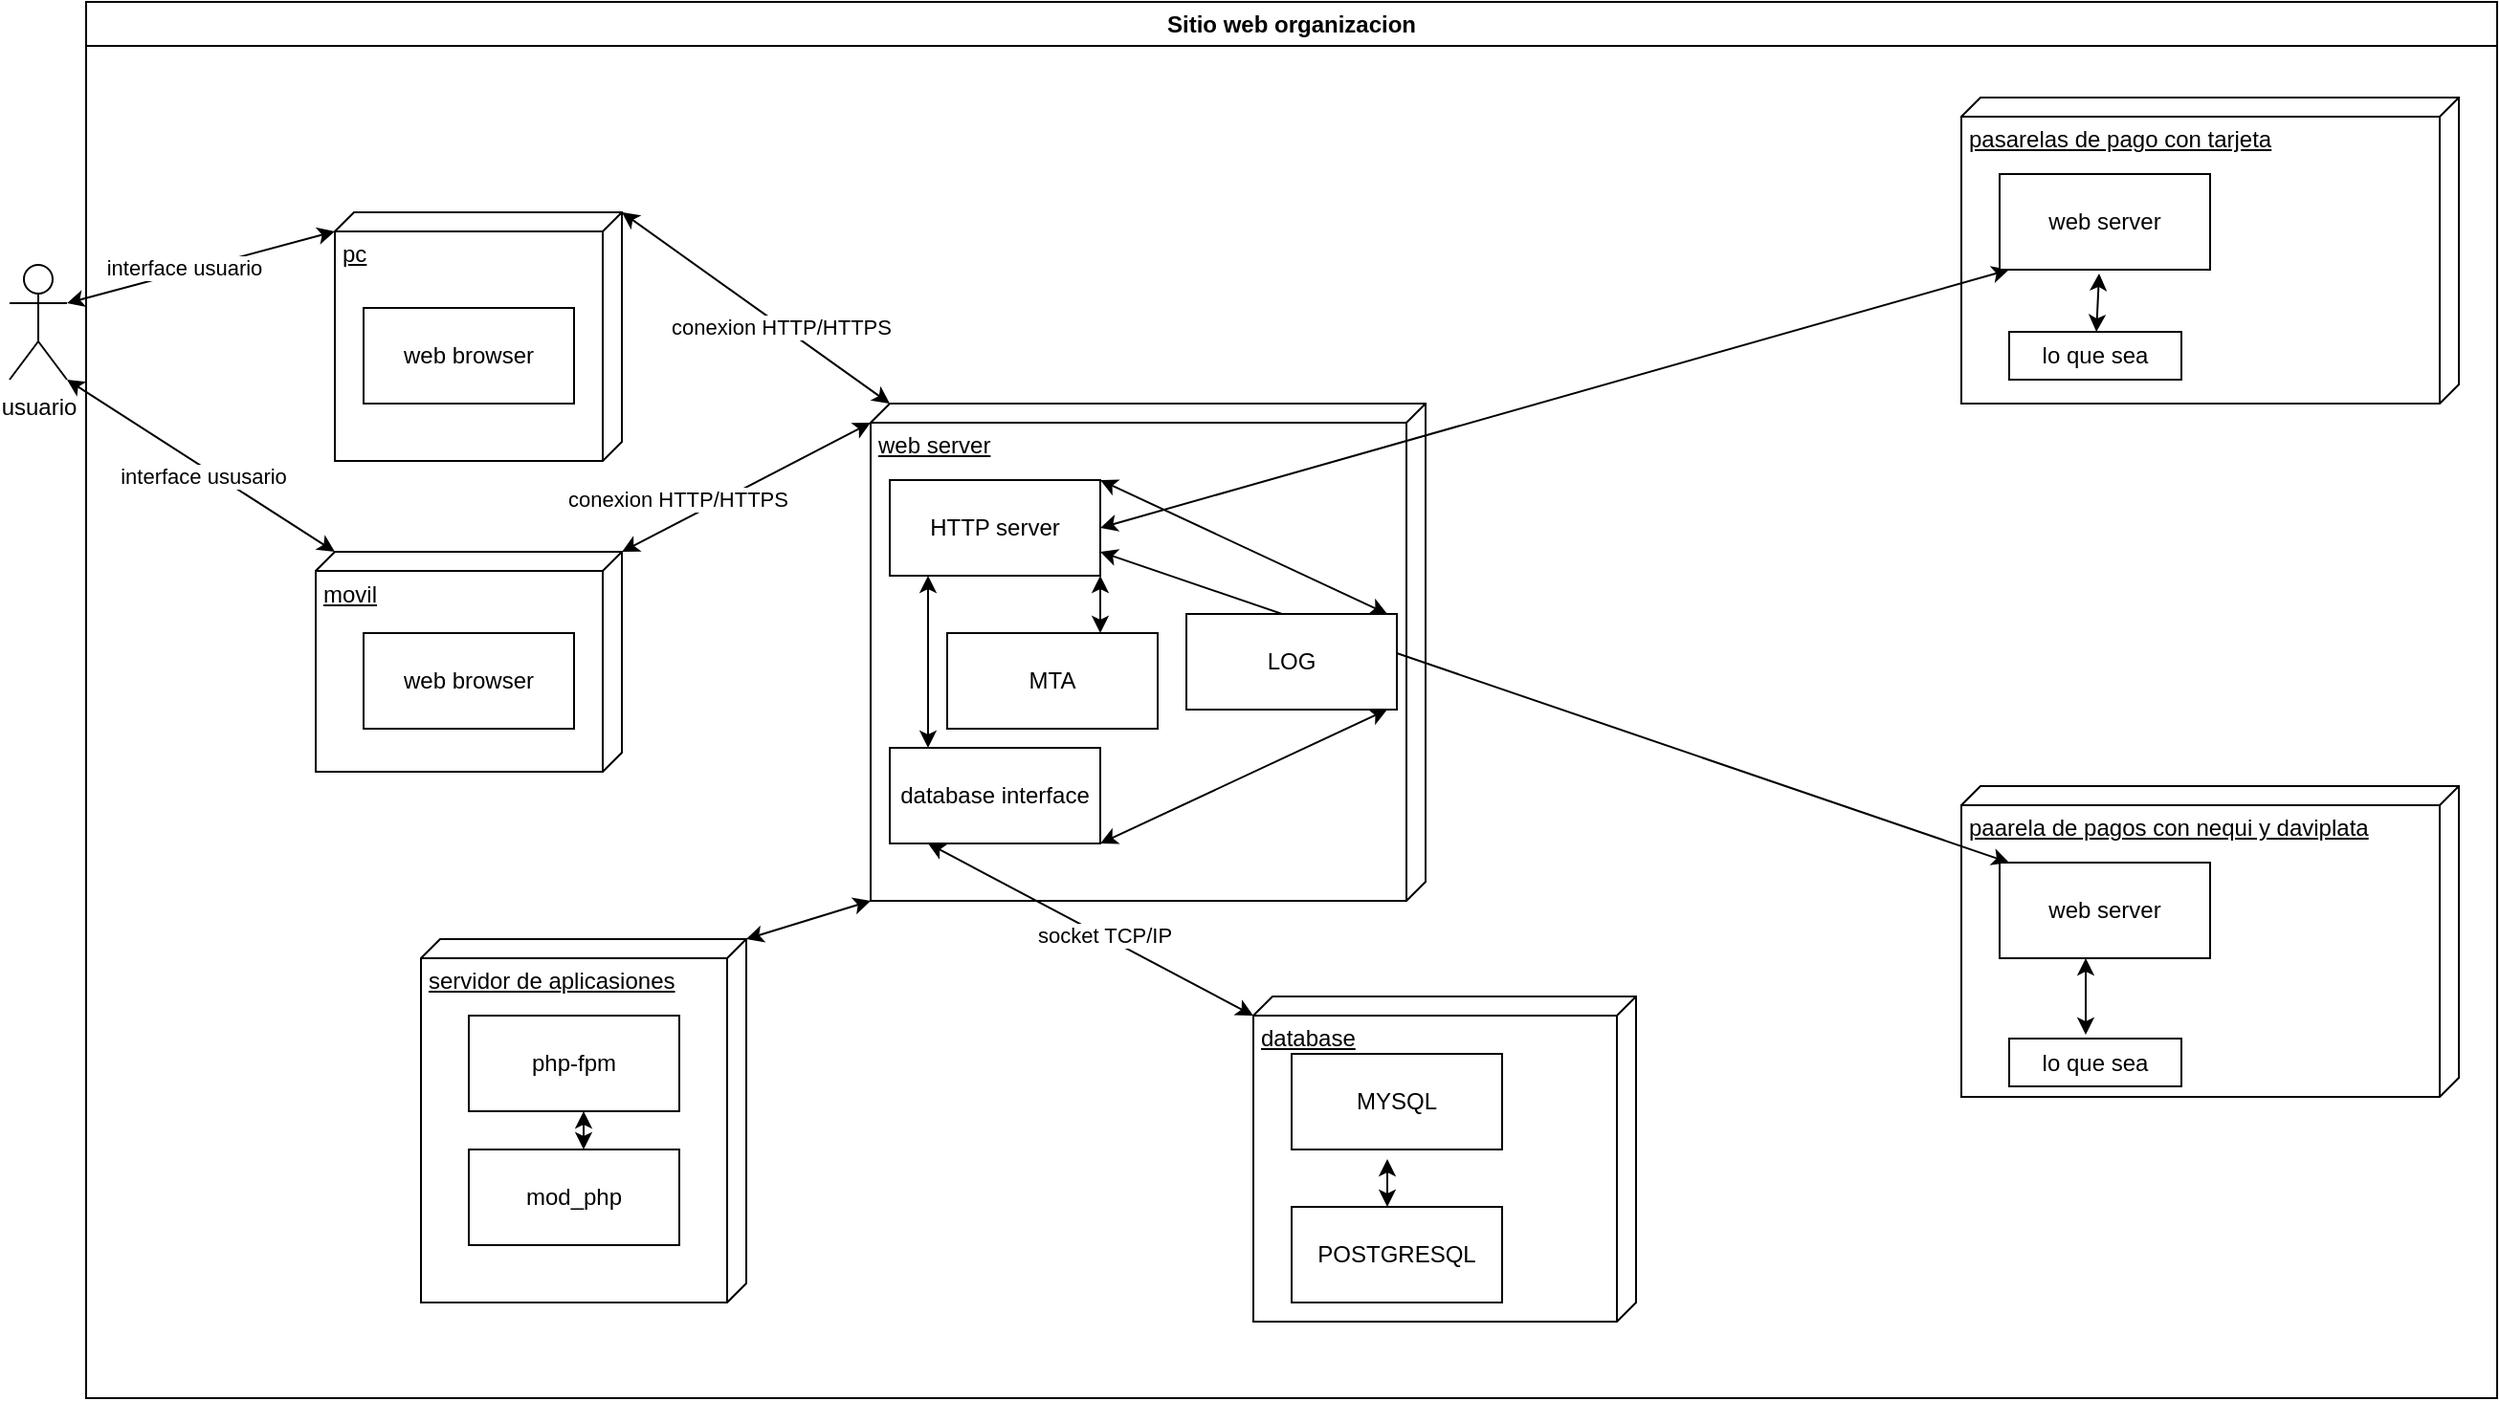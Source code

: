 <mxfile version="21.5.1" type="device">
  <diagram name="Página-1" id="wrU_UGe0JrBUqQ07glAL">
    <mxGraphModel dx="2713" dy="870" grid="1" gridSize="10" guides="1" tooltips="1" connect="1" arrows="1" fold="1" page="1" pageScale="1" pageWidth="827" pageHeight="1169" math="0" shadow="0">
      <root>
        <mxCell id="0" />
        <mxCell id="1" parent="0" />
        <mxCell id="xmXilH9d-zfMQuUzyqhX-10" value="pc" style="verticalAlign=top;align=left;spacingTop=8;spacingLeft=2;spacingRight=12;shape=cube;size=10;direction=south;fontStyle=4;html=1;whiteSpace=wrap;" parent="1" vertex="1">
          <mxGeometry x="150" y="140" width="150" height="130" as="geometry" />
        </mxCell>
        <mxCell id="xmXilH9d-zfMQuUzyqhX-11" value="web server" style="verticalAlign=top;align=left;spacingTop=8;spacingLeft=2;spacingRight=12;shape=cube;size=10;direction=south;fontStyle=4;html=1;whiteSpace=wrap;" parent="1" vertex="1">
          <mxGeometry x="430" y="240" width="290" height="260" as="geometry" />
        </mxCell>
        <mxCell id="_Qg0v8CMpAfSqBs8lRMV-15" value="servidor de aplicasiones" style="verticalAlign=top;align=left;spacingTop=8;spacingLeft=2;spacingRight=12;shape=cube;size=10;direction=south;fontStyle=4;html=1;whiteSpace=wrap;" parent="1" vertex="1">
          <mxGeometry x="195" y="520" width="170" height="190" as="geometry" />
        </mxCell>
        <mxCell id="Qi6ba56DDtfC9eTwtaZ_-1" value="usuario" style="shape=umlActor;verticalLabelPosition=bottom;verticalAlign=top;html=1;outlineConnect=0;" parent="1" vertex="1">
          <mxGeometry x="-20" y="167.5" width="30" height="60" as="geometry" />
        </mxCell>
        <mxCell id="Qi6ba56DDtfC9eTwtaZ_-9" value="" style="endArrow=classic;startArrow=classic;html=1;rounded=0;exitX=0;exitY=0;exitDx=0;exitDy=0;exitPerimeter=0;entryX=0;entryY=0;entryDx=0;entryDy=280;entryPerimeter=0;" parent="1" source="xmXilH9d-zfMQuUzyqhX-10" target="xmXilH9d-zfMQuUzyqhX-11" edge="1">
          <mxGeometry width="50" height="50" relative="1" as="geometry">
            <mxPoint x="670" y="260" as="sourcePoint" />
            <mxPoint x="720" y="210" as="targetPoint" />
          </mxGeometry>
        </mxCell>
        <mxCell id="Qi6ba56DDtfC9eTwtaZ_-10" value="conexion HTTP/HTTPS" style="edgeLabel;html=1;align=center;verticalAlign=middle;resizable=0;points=[];" parent="Qi6ba56DDtfC9eTwtaZ_-9" vertex="1" connectable="0">
          <mxGeometry x="0.186" relative="1" as="geometry">
            <mxPoint as="offset" />
          </mxGeometry>
        </mxCell>
        <mxCell id="Qi6ba56DDtfC9eTwtaZ_-13" value="" style="endArrow=classic;startArrow=classic;html=1;rounded=0;exitX=1;exitY=0;exitDx=0;exitDy=0;entryX=1;entryY=0;entryDx=0;entryDy=0;" parent="1" edge="1">
          <mxGeometry width="50" height="50" relative="1" as="geometry">
            <mxPoint x="550" y="280" as="sourcePoint" />
            <mxPoint x="700" y="350" as="targetPoint" />
          </mxGeometry>
        </mxCell>
        <mxCell id="Qi6ba56DDtfC9eTwtaZ_-14" value="" style="endArrow=classic;startArrow=classic;html=1;rounded=0;exitX=1;exitY=1;exitDx=0;exitDy=0;entryX=1;entryY=1;entryDx=0;entryDy=0;" parent="1" edge="1">
          <mxGeometry width="50" height="50" relative="1" as="geometry">
            <mxPoint x="550" y="470" as="sourcePoint" />
            <mxPoint x="700" y="400" as="targetPoint" />
          </mxGeometry>
        </mxCell>
        <mxCell id="Qi6ba56DDtfC9eTwtaZ_-15" value="" style="endArrow=classic;startArrow=classic;html=1;rounded=0;exitX=0;exitY=0;exitDx=10;exitDy=0;exitPerimeter=0;entryX=0;entryY=1;entryDx=10;entryDy=0;entryPerimeter=0;" parent="1" edge="1">
          <mxGeometry width="50" height="50" relative="1" as="geometry">
            <mxPoint x="460" y="420" as="sourcePoint" />
            <mxPoint x="460" y="330" as="targetPoint" />
          </mxGeometry>
        </mxCell>
        <mxCell id="Qi6ba56DDtfC9eTwtaZ_-16" value="movil" style="verticalAlign=top;align=left;spacingTop=8;spacingLeft=2;spacingRight=12;shape=cube;size=10;direction=south;fontStyle=4;html=1;whiteSpace=wrap;" parent="1" vertex="1">
          <mxGeometry x="140" y="317.5" width="160" height="115" as="geometry" />
        </mxCell>
        <mxCell id="Qi6ba56DDtfC9eTwtaZ_-17" value="" style="endArrow=classic;startArrow=classic;html=1;rounded=0;exitX=1;exitY=0.333;exitDx=0;exitDy=0;exitPerimeter=0;entryX=0;entryY=0;entryDx=10;entryDy=150;entryPerimeter=0;" parent="1" source="Qi6ba56DDtfC9eTwtaZ_-1" target="xmXilH9d-zfMQuUzyqhX-10" edge="1">
          <mxGeometry width="50" height="50" relative="1" as="geometry">
            <mxPoint x="670" y="360" as="sourcePoint" />
            <mxPoint x="720" y="310" as="targetPoint" />
          </mxGeometry>
        </mxCell>
        <mxCell id="Qi6ba56DDtfC9eTwtaZ_-18" value="interface usuario" style="edgeLabel;html=1;align=center;verticalAlign=middle;resizable=0;points=[];" parent="Qi6ba56DDtfC9eTwtaZ_-17" vertex="1" connectable="0">
          <mxGeometry x="-0.222" y="-1" relative="1" as="geometry">
            <mxPoint x="6" y="-5" as="offset" />
          </mxGeometry>
        </mxCell>
        <mxCell id="Qi6ba56DDtfC9eTwtaZ_-19" value="" style="endArrow=classic;startArrow=classic;html=1;rounded=0;exitX=0;exitY=0;exitDx=0;exitDy=150;exitPerimeter=0;entryX=1;entryY=1;entryDx=0;entryDy=0;entryPerimeter=0;" parent="1" source="Qi6ba56DDtfC9eTwtaZ_-16" target="Qi6ba56DDtfC9eTwtaZ_-1" edge="1">
          <mxGeometry width="50" height="50" relative="1" as="geometry">
            <mxPoint x="670" y="360" as="sourcePoint" />
            <mxPoint x="720" y="310" as="targetPoint" />
          </mxGeometry>
        </mxCell>
        <mxCell id="Qi6ba56DDtfC9eTwtaZ_-30" value="interface ususario" style="edgeLabel;html=1;align=center;verticalAlign=middle;resizable=0;points=[];" parent="Qi6ba56DDtfC9eTwtaZ_-19" vertex="1" connectable="0">
          <mxGeometry x="0.271" relative="1" as="geometry">
            <mxPoint x="20" y="18" as="offset" />
          </mxGeometry>
        </mxCell>
        <mxCell id="Qi6ba56DDtfC9eTwtaZ_-21" value="" style="endArrow=classic;startArrow=classic;html=1;rounded=0;exitX=0;exitY=0;exitDx=0;exitDy=0;exitPerimeter=0;entryX=0;entryY=0;entryDx=10;entryDy=290;entryPerimeter=0;" parent="1" source="Qi6ba56DDtfC9eTwtaZ_-16" target="xmXilH9d-zfMQuUzyqhX-11" edge="1">
          <mxGeometry width="50" height="50" relative="1" as="geometry">
            <mxPoint x="670" y="360" as="sourcePoint" />
            <mxPoint x="720" y="310" as="targetPoint" />
          </mxGeometry>
        </mxCell>
        <mxCell id="Qi6ba56DDtfC9eTwtaZ_-22" value="conexion HTTP/HTTPS" style="edgeLabel;html=1;align=center;verticalAlign=middle;resizable=0;points=[];" parent="Qi6ba56DDtfC9eTwtaZ_-21" vertex="1" connectable="0">
          <mxGeometry x="0.237" y="3" relative="1" as="geometry">
            <mxPoint x="-50" y="17" as="offset" />
          </mxGeometry>
        </mxCell>
        <mxCell id="Qi6ba56DDtfC9eTwtaZ_-23" value="Module" style="shape=module;align=left;spacingLeft=20;align=center;verticalAlign=top;whiteSpace=wrap;html=1;" parent="1" vertex="1">
          <mxGeometry x="730" y="620" width="100" height="50" as="geometry" />
        </mxCell>
        <mxCell id="Qi6ba56DDtfC9eTwtaZ_-24" value="database" style="verticalAlign=top;align=left;spacingTop=8;spacingLeft=2;spacingRight=12;shape=cube;size=10;direction=south;fontStyle=4;html=1;whiteSpace=wrap;" parent="1" vertex="1">
          <mxGeometry x="630" y="550" width="200" height="170" as="geometry" />
        </mxCell>
        <mxCell id="Qi6ba56DDtfC9eTwtaZ_-29" value="" style="endArrow=classic;startArrow=classic;html=1;rounded=0;exitX=0;exitY=0;exitDx=10;exitDy=200;entryX=0;entryY=1;entryDx=10;entryDy=0;entryPerimeter=0;exitPerimeter=0;" parent="1" source="Qi6ba56DDtfC9eTwtaZ_-24" edge="1">
          <mxGeometry width="50" height="50" relative="1" as="geometry">
            <mxPoint x="670" y="360" as="sourcePoint" />
            <mxPoint x="460" y="470" as="targetPoint" />
          </mxGeometry>
        </mxCell>
        <mxCell id="Qi6ba56DDtfC9eTwtaZ_-47" value="socket TCP/IP" style="edgeLabel;html=1;align=center;verticalAlign=middle;resizable=0;points=[];" parent="Qi6ba56DDtfC9eTwtaZ_-29" vertex="1" connectable="0">
          <mxGeometry x="-0.077" y="-1" relative="1" as="geometry">
            <mxPoint as="offset" />
          </mxGeometry>
        </mxCell>
        <mxCell id="Qi6ba56DDtfC9eTwtaZ_-31" value="" style="endArrow=classic;startArrow=classic;html=1;rounded=0;exitX=0.5;exitY=0;exitDx=0;exitDy=0;entryX=0.5;entryY=1;entryDx=0;entryDy=0;" parent="1" edge="1">
          <mxGeometry width="50" height="50" relative="1" as="geometry">
            <mxPoint x="700" y="660" as="sourcePoint" />
            <mxPoint x="700" y="635" as="targetPoint" />
          </mxGeometry>
        </mxCell>
        <mxCell id="Qi6ba56DDtfC9eTwtaZ_-32" value="" style="endArrow=classic;startArrow=classic;html=1;rounded=0;exitX=0.5;exitY=0;exitDx=0;exitDy=0;entryX=0.5;entryY=1;entryDx=0;entryDy=0;" parent="1" edge="1">
          <mxGeometry width="50" height="50" relative="1" as="geometry">
            <mxPoint x="280" y="630" as="sourcePoint" />
            <mxPoint x="280" y="610" as="targetPoint" />
          </mxGeometry>
        </mxCell>
        <mxCell id="Qi6ba56DDtfC9eTwtaZ_-33" value="pasarelas de pago con tarjeta" style="verticalAlign=top;align=left;spacingTop=8;spacingLeft=2;spacingRight=12;shape=cube;size=10;direction=south;fontStyle=4;html=1;whiteSpace=wrap;" parent="1" vertex="1">
          <mxGeometry x="1000" y="80" width="260" height="160" as="geometry" />
        </mxCell>
        <mxCell id="Qi6ba56DDtfC9eTwtaZ_-34" value="paarela de pagos con nequi y daviplata" style="verticalAlign=top;align=left;spacingTop=8;spacingLeft=2;spacingRight=12;shape=cube;size=10;direction=south;fontStyle=4;html=1;whiteSpace=wrap;" parent="1" vertex="1">
          <mxGeometry x="1000" y="440" width="260" height="162.5" as="geometry" />
        </mxCell>
        <mxCell id="Qi6ba56DDtfC9eTwtaZ_-37" value="lo que sea" style="rounded=0;whiteSpace=wrap;html=1;" parent="1" vertex="1">
          <mxGeometry x="1025" y="572" width="90" height="25" as="geometry" />
        </mxCell>
        <mxCell id="Qi6ba56DDtfC9eTwtaZ_-38" value="lo que sea" style="rounded=0;whiteSpace=wrap;html=1;" parent="1" vertex="1">
          <mxGeometry x="1025" y="202.5" width="90" height="25" as="geometry" />
        </mxCell>
        <mxCell id="Qi6ba56DDtfC9eTwtaZ_-40" value="" style="endArrow=classic;startArrow=classic;html=1;rounded=0;exitX=1;exitY=1;exitDx=0;exitDy=0;entryX=0.7;entryY=0;entryDx=0;entryDy=0;entryPerimeter=0;" parent="1" edge="1">
          <mxGeometry width="50" height="50" relative="1" as="geometry">
            <mxPoint x="550" y="330" as="sourcePoint" />
            <mxPoint x="550" y="360" as="targetPoint" />
          </mxGeometry>
        </mxCell>
        <mxCell id="Qi6ba56DDtfC9eTwtaZ_-42" value="" style="endArrow=classic;startArrow=classic;html=1;rounded=0;entryX=0;entryY=0;entryDx=10;entryDy=0;entryPerimeter=0;exitX=1;exitY=0.75;exitDx=0;exitDy=0;" parent="1" edge="1">
          <mxGeometry width="50" height="50" relative="1" as="geometry">
            <mxPoint x="550" y="317.5" as="sourcePoint" />
            <mxPoint x="1025" y="480" as="targetPoint" />
          </mxGeometry>
        </mxCell>
        <mxCell id="Qi6ba56DDtfC9eTwtaZ_-43" value="" style="endArrow=classic;startArrow=classic;html=1;rounded=0;entryX=0;entryY=1;entryDx=10;entryDy=0;entryPerimeter=0;exitX=1;exitY=0.5;exitDx=0;exitDy=0;" parent="1" edge="1">
          <mxGeometry width="50" height="50" relative="1" as="geometry">
            <mxPoint x="550" y="305" as="sourcePoint" />
            <mxPoint x="1025" y="170" as="targetPoint" />
          </mxGeometry>
        </mxCell>
        <mxCell id="Qi6ba56DDtfC9eTwtaZ_-44" value="" style="endArrow=classic;startArrow=classic;html=1;rounded=0;entryX=0.57;entryY=1.04;entryDx=0;entryDy=0;entryPerimeter=0;" parent="1" source="Qi6ba56DDtfC9eTwtaZ_-38" edge="1">
          <mxGeometry width="50" height="50" relative="1" as="geometry">
            <mxPoint x="670" y="360" as="sourcePoint" />
            <mxPoint x="1072" y="172" as="targetPoint" />
          </mxGeometry>
        </mxCell>
        <mxCell id="Qi6ba56DDtfC9eTwtaZ_-46" value="" style="endArrow=classic;startArrow=classic;html=1;rounded=0;entryX=0.5;entryY=1;entryDx=0;entryDy=0;" parent="1" edge="1">
          <mxGeometry width="50" height="50" relative="1" as="geometry">
            <mxPoint x="1065" y="570" as="sourcePoint" />
            <mxPoint x="1065" y="530" as="targetPoint" />
          </mxGeometry>
        </mxCell>
        <mxCell id="Qi6ba56DDtfC9eTwtaZ_-48" value="" style="endArrow=classic;startArrow=classic;html=1;rounded=0;exitX=0;exitY=0;exitDx=0;exitDy=0;exitPerimeter=0;entryX=1;entryY=1;entryDx=0;entryDy=0;entryPerimeter=0;" parent="1" source="_Qg0v8CMpAfSqBs8lRMV-15" target="xmXilH9d-zfMQuUzyqhX-11" edge="1">
          <mxGeometry width="50" height="50" relative="1" as="geometry">
            <mxPoint x="670" y="460" as="sourcePoint" />
            <mxPoint x="720" y="410" as="targetPoint" />
          </mxGeometry>
        </mxCell>
        <mxCell id="BanCD-sopF2t3vnuvSNI-2" value="Sitio web organizacion" style="swimlane;whiteSpace=wrap;html=1;startSize=23;" vertex="1" parent="1">
          <mxGeometry x="20" y="30" width="1260" height="730" as="geometry" />
        </mxCell>
        <mxCell id="BanCD-sopF2t3vnuvSNI-3" value="web browser" style="html=1;whiteSpace=wrap;" vertex="1" parent="BanCD-sopF2t3vnuvSNI-2">
          <mxGeometry x="145" y="160" width="110" height="50" as="geometry" />
        </mxCell>
        <mxCell id="BanCD-sopF2t3vnuvSNI-11" value="database interface" style="html=1;whiteSpace=wrap;" vertex="1" parent="BanCD-sopF2t3vnuvSNI-2">
          <mxGeometry x="420" y="390" width="110" height="50" as="geometry" />
        </mxCell>
        <mxCell id="BanCD-sopF2t3vnuvSNI-12" value="LOG" style="html=1;whiteSpace=wrap;" vertex="1" parent="BanCD-sopF2t3vnuvSNI-2">
          <mxGeometry x="575" y="320" width="110" height="50" as="geometry" />
        </mxCell>
        <mxCell id="BanCD-sopF2t3vnuvSNI-14" value="php-fpm" style="html=1;whiteSpace=wrap;" vertex="1" parent="BanCD-sopF2t3vnuvSNI-2">
          <mxGeometry x="200" y="530" width="110" height="50" as="geometry" />
        </mxCell>
        <mxCell id="BanCD-sopF2t3vnuvSNI-13" value="mod_php" style="html=1;whiteSpace=wrap;" vertex="1" parent="BanCD-sopF2t3vnuvSNI-2">
          <mxGeometry x="200" y="600" width="110" height="50" as="geometry" />
        </mxCell>
        <mxCell id="BanCD-sopF2t3vnuvSNI-16" value="POSTGRESQL" style="html=1;whiteSpace=wrap;" vertex="1" parent="BanCD-sopF2t3vnuvSNI-2">
          <mxGeometry x="630" y="630" width="110" height="50" as="geometry" />
        </mxCell>
        <mxCell id="BanCD-sopF2t3vnuvSNI-15" value="MYSQL" style="html=1;whiteSpace=wrap;" vertex="1" parent="BanCD-sopF2t3vnuvSNI-2">
          <mxGeometry x="630" y="550" width="110" height="50" as="geometry" />
        </mxCell>
        <mxCell id="BanCD-sopF2t3vnuvSNI-20" value="web server" style="html=1;whiteSpace=wrap;" vertex="1" parent="BanCD-sopF2t3vnuvSNI-2">
          <mxGeometry x="1000" y="90" width="110" height="50" as="geometry" />
        </mxCell>
        <mxCell id="BanCD-sopF2t3vnuvSNI-19" value="web server" style="html=1;whiteSpace=wrap;" vertex="1" parent="BanCD-sopF2t3vnuvSNI-2">
          <mxGeometry x="1000" y="450" width="110" height="50" as="geometry" />
        </mxCell>
        <mxCell id="BanCD-sopF2t3vnuvSNI-6" value="web browser" style="html=1;whiteSpace=wrap;" vertex="1" parent="1">
          <mxGeometry x="165" y="360" width="110" height="50" as="geometry" />
        </mxCell>
        <mxCell id="BanCD-sopF2t3vnuvSNI-7" value="HTTP server" style="html=1;whiteSpace=wrap;" vertex="1" parent="1">
          <mxGeometry x="440" y="280" width="110" height="50" as="geometry" />
        </mxCell>
        <mxCell id="BanCD-sopF2t3vnuvSNI-10" value="MTA" style="html=1;whiteSpace=wrap;" vertex="1" parent="1">
          <mxGeometry x="470" y="360" width="110" height="50" as="geometry" />
        </mxCell>
      </root>
    </mxGraphModel>
  </diagram>
</mxfile>
